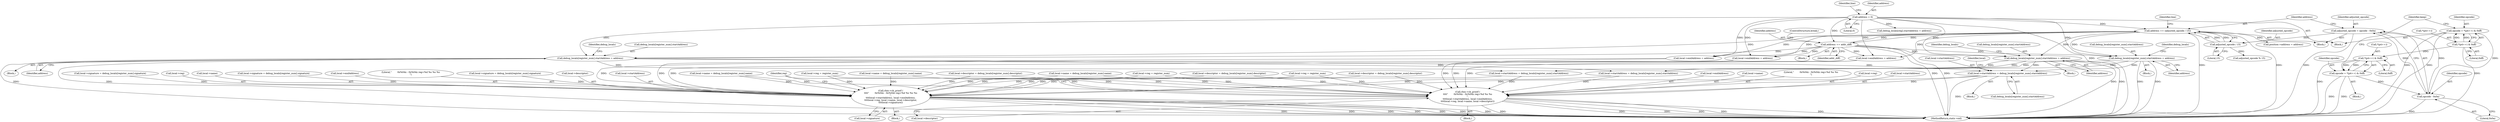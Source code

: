 digraph "0_radare2_ad55822430a03fe075221b543efb434567e9e431@pointer" {
"1000535" [label="(Call,local->startAddress = debug_locals[register_num].startAddress)"];
"1000904" [label="(Call,debug_locals[register_num].startAddress = address)"];
"1000945" [label="(Call,address += (adjusted_opcode / 15))"];
"1000947" [label="(Call,adjusted_opcode / 15)"];
"1000940" [label="(Call,adjusted_opcode = opcode - 0x0a)"];
"1000942" [label="(Call,opcode - 0x0a)"];
"1000401" [label="(Call,opcode = *(p4++) & 0xff)"];
"1000403" [label="(Call,*(p4++) & 0xff)"];
"1000991" [label="(Call,opcode = *(p4++) & 0xff)"];
"1000993" [label="(Call,*(p4++) & 0xff)"];
"1000431" [label="(Call,address += addr_diff)"];
"1000201" [label="(Call,address = 0)"];
"1000589" [label="(Call,debug_locals[register_num].startAddress = address)"];
"1000765" [label="(Call,debug_locals[register_num].startAddress = address)"];
"1001073" [label="(Call,rbin->cb_printf (\n\t\t\t\t\"        0x%04x - 0x%04x reg=%d %s %s %s\n\",\n\t\t\t\tlocal->startAddress, local->endAddress,\n\t\t\t\tlocal->reg, local->name, local->descriptor,\n\t\t\t\tlocal->signature))"];
"1001095" [label="(Call,rbin->cb_printf (\n\t\t\t\t\"        0x%04x - 0x%04x reg=%d %s %s\n\",\n\t\t\t\tlocal->startAddress, local->endAddress,\n\t\t\t\tlocal->reg, local->name, local->descriptor))"];
"1000765" [label="(Call,debug_locals[register_num].startAddress = address)"];
"1000944" [label="(Literal,0x0a)"];
"1001087" [label="(Call,local->descriptor)"];
"1000595" [label="(Identifier,address)"];
"1001114" [label="(Identifier,reg)"];
"1000558" [label="(Call,local->reg = register_num)"];
"1001097" [label="(Call,local->startAddress)"];
"1000206" [label="(Identifier,line)"];
"1000410" [label="(Block,)"];
"1000404" [label="(Call,*(p4++))"];
"1001073" [label="(Call,rbin->cb_printf (\n\t\t\t\t\"        0x%04x - 0x%04x reg=%d %s %s %s\n\",\n\t\t\t\tlocal->startAddress, local->endAddress,\n\t\t\t\tlocal->reg, local->name, local->descriptor,\n\t\t\t\tlocal->signature))"];
"1000831" [label="(Call,local->descriptor = debug_locals[register_num].descriptor)"];
"1000590" [label="(Call,debug_locals[register_num].startAddress)"];
"1000433" [label="(Identifier,addr_diff)"];
"1000997" [label="(Literal,0xff)"];
"1000840" [label="(Call,local->startAddress = debug_locals[register_num].startAddress)"];
"1000599" [label="(Identifier,debug_locals)"];
"1001075" [label="(Call,local->startAddress)"];
"1000711" [label="(Call,local->startAddress = debug_locals[register_num].startAddress)"];
"1000734" [label="(Call,local->reg = register_num)"];
"1000941" [label="(Identifier,adjusted_opcode)"];
"1000949" [label="(Literal,15)"];
"1000407" [label="(Literal,0xff)"];
"1001090" [label="(Call,local->signature)"];
"1000942" [label="(Call,opcode - 0x0a)"];
"1000546" [label="(Identifier,local)"];
"1000739" [label="(Call,local->endAddress = address)"];
"1000693" [label="(Call,local->name = debug_locals[register_num].name)"];
"1000910" [label="(Identifier,address)"];
"1000945" [label="(Call,address += (adjusted_opcode / 15))"];
"1000563" [label="(Call,local->endAddress = address)"];
"1000771" [label="(Identifier,address)"];
"1001081" [label="(Call,local->reg)"];
"1001100" [label="(Call,local->endAddress)"];
"1000766" [label="(Call,debug_locals[register_num].startAddress)"];
"1001084" [label="(Call,local->name)"];
"1000409" [label="(Identifier,keep)"];
"1000849" [label="(Call,local->signature = debug_locals[register_num].signature)"];
"1000993" [label="(Call,*(p4++) & 0xff)"];
"1000955" [label="(Call,adjusted_opcode % 15)"];
"1000526" [label="(Call,local->descriptor = debug_locals[register_num].descriptor)"];
"1001109" [label="(Call,local->descriptor)"];
"1001187" [label="(MethodReturn,static void)"];
"1001106" [label="(Call,local->name)"];
"1000720" [label="(Call,local->signature = debug_locals[register_num].signature)"];
"1000536" [label="(Call,local->startAddress)"];
"1000991" [label="(Call,opcode = *(p4++) & 0xff)"];
"1000123" [label="(Block,)"];
"1000775" [label="(Identifier,debug_locals)"];
"1000502" [label="(Block,)"];
"1000535" [label="(Call,local->startAddress = debug_locals[register_num].startAddress)"];
"1001096" [label="(Literal,\"        0x%04x - 0x%04x reg=%d %s %s\n\")"];
"1001103" [label="(Call,local->reg)"];
"1000420" [label="(Block,)"];
"1000589" [label="(Call,debug_locals[register_num].startAddress = address)"];
"1000947" [label="(Call,adjusted_opcode / 15)"];
"1001078" [label="(Call,local->endAddress)"];
"1000905" [label="(Call,debug_locals[register_num].startAddress)"];
"1000612" [label="(Block,)"];
"1000401" [label="(Call,opcode = *(p4++) & 0xff)"];
"1000951" [label="(Identifier,line)"];
"1000201" [label="(Call,address = 0)"];
"1000384" [label="(Call,debug_locals[reg].startAddress = address)"];
"1000203" [label="(Literal,0)"];
"1000702" [label="(Call,local->descriptor = debug_locals[register_num].descriptor)"];
"1000904" [label="(Call,debug_locals[register_num].startAddress = address)"];
"1000539" [label="(Call,debug_locals[register_num].startAddress)"];
"1000403" [label="(Call,*(p4++) & 0xff)"];
"1000903" [label="(Block,)"];
"1000992" [label="(Identifier,opcode)"];
"1000948" [label="(Identifier,adjusted_opcode)"];
"1000994" [label="(Call,*(p4++))"];
"1000863" [label="(Call,local->reg = register_num)"];
"1000449" [label="(Block,)"];
"1000938" [label="(Block,)"];
"1000432" [label="(Identifier,address)"];
"1000517" [label="(Call,local->name = debug_locals[register_num].name)"];
"1000431" [label="(Call,address += addr_diff)"];
"1001095" [label="(Call,rbin->cb_printf (\n\t\t\t\t\"        0x%04x - 0x%04x reg=%d %s %s\n\",\n\t\t\t\tlocal->startAddress, local->endAddress,\n\t\t\t\tlocal->reg, local->name, local->descriptor))"];
"1000402" [label="(Identifier,opcode)"];
"1000202" [label="(Identifier,address)"];
"1000822" [label="(Call,local->name = debug_locals[register_num].name)"];
"1001074" [label="(Literal,\"        0x%04x - 0x%04x reg=%d %s %s %s\n\")"];
"1000914" [label="(Identifier,debug_locals)"];
"1000940" [label="(Call,adjusted_opcode = opcode - 0x0a)"];
"1000946" [label="(Identifier,address)"];
"1001094" [label="(Block,)"];
"1000868" [label="(Call,local->endAddress = address)"];
"1000434" [label="(ControlStructure,break;)"];
"1000943" [label="(Identifier,opcode)"];
"1000977" [label="(Call,position->address = address)"];
"1000544" [label="(Call,local->signature = debug_locals[register_num].signature)"];
"1001072" [label="(Block,)"];
"1000535" -> "1000502"  [label="AST: "];
"1000535" -> "1000539"  [label="CFG: "];
"1000536" -> "1000535"  [label="AST: "];
"1000539" -> "1000535"  [label="AST: "];
"1000546" -> "1000535"  [label="CFG: "];
"1000535" -> "1001187"  [label="DDG: "];
"1000904" -> "1000535"  [label="DDG: "];
"1000589" -> "1000535"  [label="DDG: "];
"1000765" -> "1000535"  [label="DDG: "];
"1000535" -> "1001073"  [label="DDG: "];
"1000535" -> "1001095"  [label="DDG: "];
"1000904" -> "1000903"  [label="AST: "];
"1000904" -> "1000910"  [label="CFG: "];
"1000905" -> "1000904"  [label="AST: "];
"1000910" -> "1000904"  [label="AST: "];
"1000914" -> "1000904"  [label="CFG: "];
"1000904" -> "1001187"  [label="DDG: "];
"1000904" -> "1001187"  [label="DDG: "];
"1000904" -> "1000711"  [label="DDG: "];
"1000904" -> "1000840"  [label="DDG: "];
"1000945" -> "1000904"  [label="DDG: "];
"1000431" -> "1000904"  [label="DDG: "];
"1000201" -> "1000904"  [label="DDG: "];
"1000945" -> "1000938"  [label="AST: "];
"1000945" -> "1000947"  [label="CFG: "];
"1000946" -> "1000945"  [label="AST: "];
"1000947" -> "1000945"  [label="AST: "];
"1000951" -> "1000945"  [label="CFG: "];
"1000945" -> "1001187"  [label="DDG: "];
"1000945" -> "1001187"  [label="DDG: "];
"1000945" -> "1000431"  [label="DDG: "];
"1000945" -> "1000563"  [label="DDG: "];
"1000945" -> "1000589"  [label="DDG: "];
"1000945" -> "1000739"  [label="DDG: "];
"1000945" -> "1000765"  [label="DDG: "];
"1000945" -> "1000868"  [label="DDG: "];
"1000947" -> "1000945"  [label="DDG: "];
"1000947" -> "1000945"  [label="DDG: "];
"1000431" -> "1000945"  [label="DDG: "];
"1000201" -> "1000945"  [label="DDG: "];
"1000945" -> "1000977"  [label="DDG: "];
"1000947" -> "1000949"  [label="CFG: "];
"1000948" -> "1000947"  [label="AST: "];
"1000949" -> "1000947"  [label="AST: "];
"1000940" -> "1000947"  [label="DDG: "];
"1000947" -> "1000955"  [label="DDG: "];
"1000940" -> "1000938"  [label="AST: "];
"1000940" -> "1000942"  [label="CFG: "];
"1000941" -> "1000940"  [label="AST: "];
"1000942" -> "1000940"  [label="AST: "];
"1000946" -> "1000940"  [label="CFG: "];
"1000940" -> "1001187"  [label="DDG: "];
"1000942" -> "1000940"  [label="DDG: "];
"1000942" -> "1000940"  [label="DDG: "];
"1000942" -> "1000944"  [label="CFG: "];
"1000943" -> "1000942"  [label="AST: "];
"1000944" -> "1000942"  [label="AST: "];
"1000942" -> "1001187"  [label="DDG: "];
"1000401" -> "1000942"  [label="DDG: "];
"1000991" -> "1000942"  [label="DDG: "];
"1000401" -> "1000123"  [label="AST: "];
"1000401" -> "1000403"  [label="CFG: "];
"1000402" -> "1000401"  [label="AST: "];
"1000403" -> "1000401"  [label="AST: "];
"1000409" -> "1000401"  [label="CFG: "];
"1000401" -> "1001187"  [label="DDG: "];
"1000401" -> "1001187"  [label="DDG: "];
"1000403" -> "1000401"  [label="DDG: "];
"1000403" -> "1000401"  [label="DDG: "];
"1000403" -> "1000407"  [label="CFG: "];
"1000404" -> "1000403"  [label="AST: "];
"1000407" -> "1000403"  [label="AST: "];
"1000403" -> "1001187"  [label="DDG: "];
"1000403" -> "1000993"  [label="DDG: "];
"1000991" -> "1000410"  [label="AST: "];
"1000991" -> "1000993"  [label="CFG: "];
"1000992" -> "1000991"  [label="AST: "];
"1000993" -> "1000991"  [label="AST: "];
"1000409" -> "1000991"  [label="CFG: "];
"1000991" -> "1001187"  [label="DDG: "];
"1000991" -> "1001187"  [label="DDG: "];
"1000993" -> "1000991"  [label="DDG: "];
"1000993" -> "1000991"  [label="DDG: "];
"1000993" -> "1000997"  [label="CFG: "];
"1000994" -> "1000993"  [label="AST: "];
"1000997" -> "1000993"  [label="AST: "];
"1000993" -> "1001187"  [label="DDG: "];
"1000431" -> "1000420"  [label="AST: "];
"1000431" -> "1000433"  [label="CFG: "];
"1000432" -> "1000431"  [label="AST: "];
"1000433" -> "1000431"  [label="AST: "];
"1000434" -> "1000431"  [label="CFG: "];
"1000431" -> "1001187"  [label="DDG: "];
"1000431" -> "1001187"  [label="DDG: "];
"1000201" -> "1000431"  [label="DDG: "];
"1000431" -> "1000563"  [label="DDG: "];
"1000431" -> "1000589"  [label="DDG: "];
"1000431" -> "1000739"  [label="DDG: "];
"1000431" -> "1000765"  [label="DDG: "];
"1000431" -> "1000868"  [label="DDG: "];
"1000201" -> "1000123"  [label="AST: "];
"1000201" -> "1000203"  [label="CFG: "];
"1000202" -> "1000201"  [label="AST: "];
"1000203" -> "1000201"  [label="AST: "];
"1000206" -> "1000201"  [label="CFG: "];
"1000201" -> "1001187"  [label="DDG: "];
"1000201" -> "1000384"  [label="DDG: "];
"1000201" -> "1000563"  [label="DDG: "];
"1000201" -> "1000589"  [label="DDG: "];
"1000201" -> "1000739"  [label="DDG: "];
"1000201" -> "1000765"  [label="DDG: "];
"1000201" -> "1000868"  [label="DDG: "];
"1000589" -> "1000449"  [label="AST: "];
"1000589" -> "1000595"  [label="CFG: "];
"1000590" -> "1000589"  [label="AST: "];
"1000595" -> "1000589"  [label="AST: "];
"1000599" -> "1000589"  [label="CFG: "];
"1000589" -> "1001187"  [label="DDG: "];
"1000589" -> "1001187"  [label="DDG: "];
"1000589" -> "1000711"  [label="DDG: "];
"1000589" -> "1000840"  [label="DDG: "];
"1000765" -> "1000612"  [label="AST: "];
"1000765" -> "1000771"  [label="CFG: "];
"1000766" -> "1000765"  [label="AST: "];
"1000771" -> "1000765"  [label="AST: "];
"1000775" -> "1000765"  [label="CFG: "];
"1000765" -> "1001187"  [label="DDG: "];
"1000765" -> "1001187"  [label="DDG: "];
"1000765" -> "1000711"  [label="DDG: "];
"1000765" -> "1000840"  [label="DDG: "];
"1001073" -> "1001072"  [label="AST: "];
"1001073" -> "1001090"  [label="CFG: "];
"1001074" -> "1001073"  [label="AST: "];
"1001075" -> "1001073"  [label="AST: "];
"1001078" -> "1001073"  [label="AST: "];
"1001081" -> "1001073"  [label="AST: "];
"1001084" -> "1001073"  [label="AST: "];
"1001087" -> "1001073"  [label="AST: "];
"1001090" -> "1001073"  [label="AST: "];
"1001114" -> "1001073"  [label="CFG: "];
"1001073" -> "1001187"  [label="DDG: "];
"1001073" -> "1001187"  [label="DDG: "];
"1001073" -> "1001187"  [label="DDG: "];
"1001073" -> "1001187"  [label="DDG: "];
"1001073" -> "1001187"  [label="DDG: "];
"1001073" -> "1001187"  [label="DDG: "];
"1001073" -> "1001187"  [label="DDG: "];
"1000711" -> "1001073"  [label="DDG: "];
"1000840" -> "1001073"  [label="DDG: "];
"1000739" -> "1001073"  [label="DDG: "];
"1000563" -> "1001073"  [label="DDG: "];
"1000868" -> "1001073"  [label="DDG: "];
"1000734" -> "1001073"  [label="DDG: "];
"1000863" -> "1001073"  [label="DDG: "];
"1000558" -> "1001073"  [label="DDG: "];
"1000822" -> "1001073"  [label="DDG: "];
"1000517" -> "1001073"  [label="DDG: "];
"1000693" -> "1001073"  [label="DDG: "];
"1000831" -> "1001073"  [label="DDG: "];
"1000526" -> "1001073"  [label="DDG: "];
"1000702" -> "1001073"  [label="DDG: "];
"1000849" -> "1001073"  [label="DDG: "];
"1000720" -> "1001073"  [label="DDG: "];
"1000544" -> "1001073"  [label="DDG: "];
"1001095" -> "1001094"  [label="AST: "];
"1001095" -> "1001109"  [label="CFG: "];
"1001096" -> "1001095"  [label="AST: "];
"1001097" -> "1001095"  [label="AST: "];
"1001100" -> "1001095"  [label="AST: "];
"1001103" -> "1001095"  [label="AST: "];
"1001106" -> "1001095"  [label="AST: "];
"1001109" -> "1001095"  [label="AST: "];
"1001114" -> "1001095"  [label="CFG: "];
"1001095" -> "1001187"  [label="DDG: "];
"1001095" -> "1001187"  [label="DDG: "];
"1001095" -> "1001187"  [label="DDG: "];
"1001095" -> "1001187"  [label="DDG: "];
"1001095" -> "1001187"  [label="DDG: "];
"1001095" -> "1001187"  [label="DDG: "];
"1000711" -> "1001095"  [label="DDG: "];
"1000840" -> "1001095"  [label="DDG: "];
"1000739" -> "1001095"  [label="DDG: "];
"1000563" -> "1001095"  [label="DDG: "];
"1000868" -> "1001095"  [label="DDG: "];
"1000734" -> "1001095"  [label="DDG: "];
"1000863" -> "1001095"  [label="DDG: "];
"1000558" -> "1001095"  [label="DDG: "];
"1000822" -> "1001095"  [label="DDG: "];
"1000517" -> "1001095"  [label="DDG: "];
"1000693" -> "1001095"  [label="DDG: "];
"1000831" -> "1001095"  [label="DDG: "];
"1000526" -> "1001095"  [label="DDG: "];
"1000702" -> "1001095"  [label="DDG: "];
}
